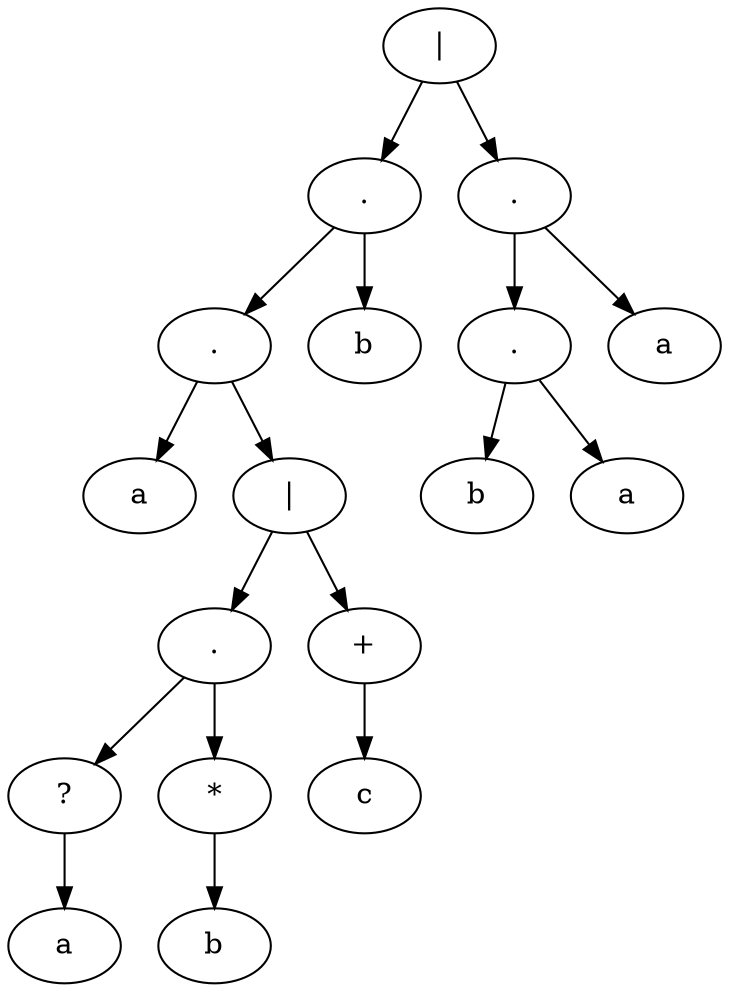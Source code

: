 digraph {
	2662157819168 [label="|"]
	2662157819168 -> 2662157818592
	2662157818592 [label="."]
	2662157818592 -> 2662157818400
	2662157818400 [label="."]
	2662157818400 -> 2662157817344
	2662157817344 [label=a]
	2662157818400 -> 2662157818304
	2662157818304 [label="|"]
	2662157818304 -> 2662157818016
	2662157818016 [label="."]
	2662157818016 -> 2662157817728
	2662157817728 [label="?"]
	2662157817728 -> 2662157817632
	2662157817632 [label=a]
	2662157818016 -> 2662157817920
	2662157817920 [label="*"]
	2662157817920 -> 2662157817824
	2662157817824 [label=b]
	2662157818304 -> 2662157818208
	2662157818208 [label="+"]
	2662157818208 -> 2662157818112
	2662157818112 [label=c]
	2662157818592 -> 2662157818496
	2662157818496 [label=b]
	2662157819168 -> 2662157819072
	2662157819072 [label="."]
	2662157819072 -> 2662157818880
	2662157818880 [label="."]
	2662157818880 -> 2662157818688
	2662157818688 [label=b]
	2662157818880 -> 2662157818784
	2662157818784 [label=a]
	2662157819072 -> 2662157818976
	2662157818976 [label=a]
}
